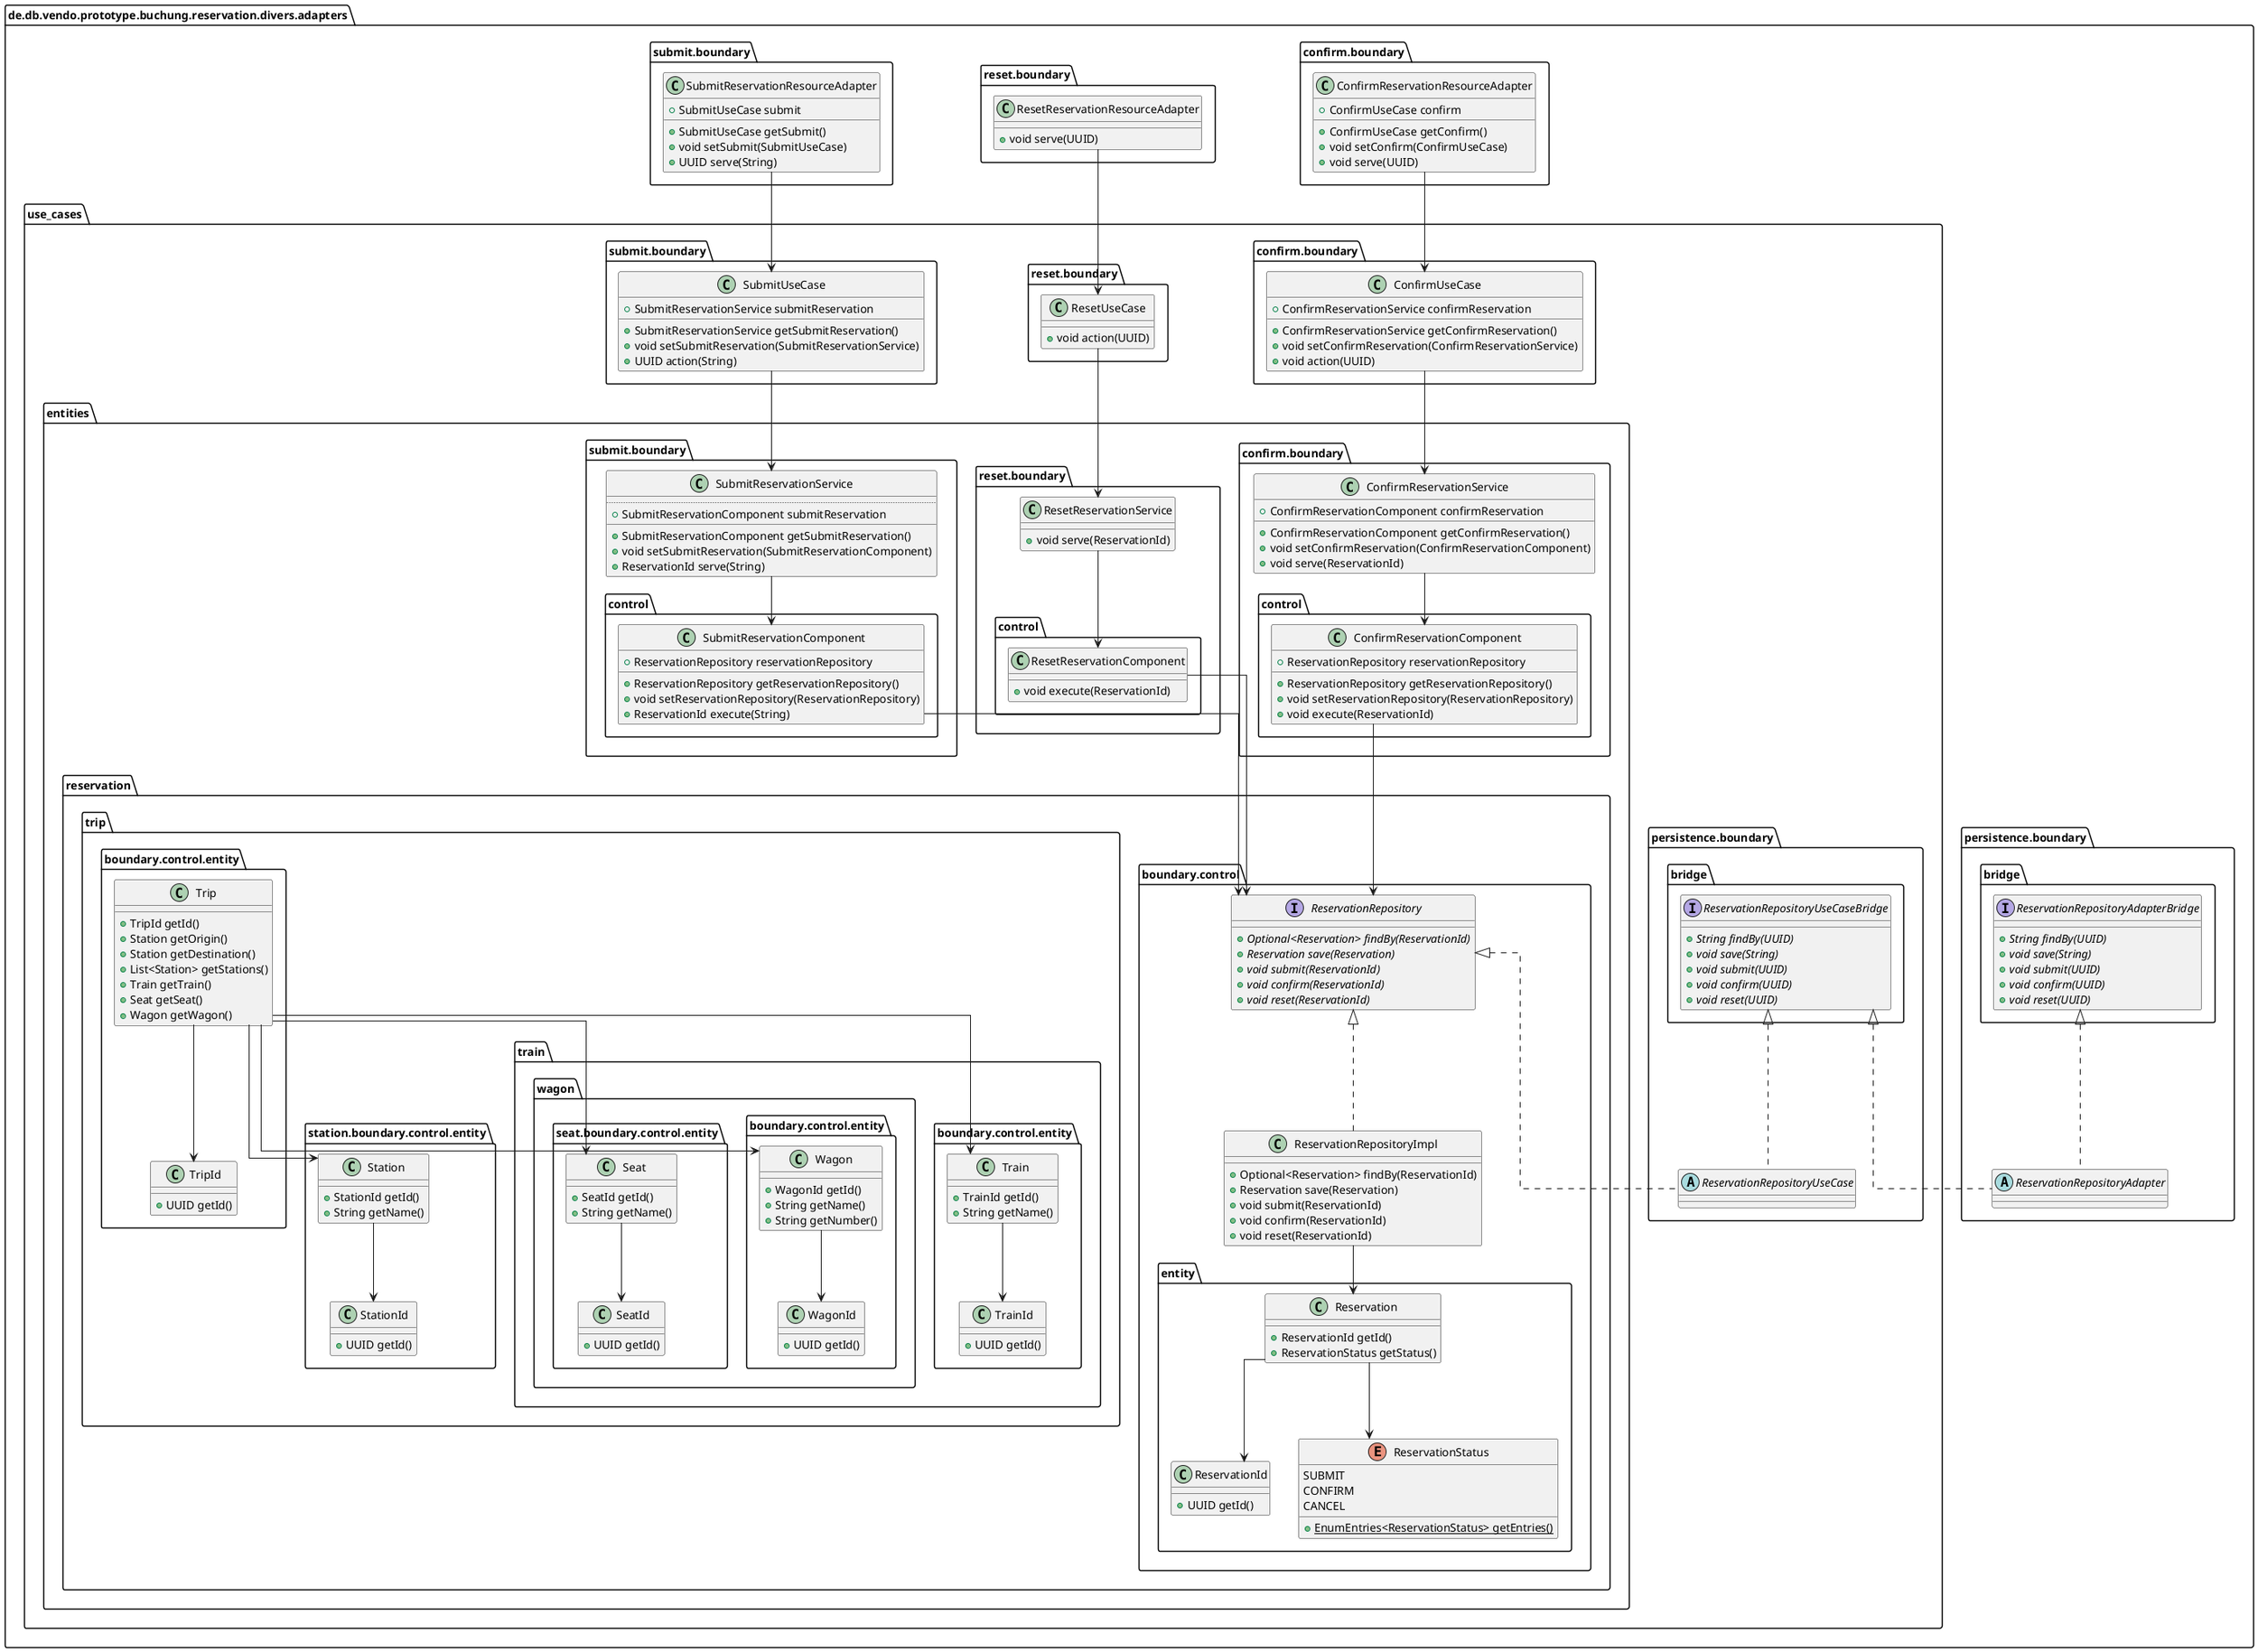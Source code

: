 @startuml
!pragma useIntermediatePackages false
skinparam linetype ortho
show stereotype

class "ConfirmReservationResourceAdapter" as de.db.vendo.prototype.buchung.reservation.divers.adapters.confirm.boundary.ConfirmReservationResourceAdapter {
  +ConfirmUseCase confirm
  __
  +ConfirmUseCase getConfirm()
  +void setConfirm(ConfirmUseCase)
  +void serve(UUID)
}
abstract class "ReservationRepositoryAdapter" as de.db.vendo.prototype.buchung.reservation.divers.adapters.persistence.boundary.ReservationRepositoryAdapter {
}
interface "ReservationRepositoryAdapterBridge" as de.db.vendo.prototype.buchung.reservation.divers.adapters.persistence.boundary.bridge.ReservationRepositoryAdapterBridge {
  + {abstract}String findBy(UUID)
  + {abstract}void save(String)
  + {abstract}void submit(UUID)
  + {abstract}void confirm(UUID)
  + {abstract}void reset(UUID)
}
class "ResetReservationResourceAdapter" as de.db.vendo.prototype.buchung.reservation.divers.adapters.reset.boundary.ResetReservationResourceAdapter {
  +void serve(UUID)
}
class "SubmitReservationResourceAdapter" as de.db.vendo.prototype.buchung.reservation.divers.adapters.submit.boundary.SubmitReservationResourceAdapter {
  +SubmitUseCase submit
  __
  +SubmitUseCase getSubmit()
  +void setSubmit(SubmitUseCase)
  +UUID serve(String)
}
class "ConfirmUseCase" as de.db.vendo.prototype.buchung.reservation.divers.adapters.use_cases.confirm.boundary.ConfirmUseCase {
  +ConfirmReservationService confirmReservation
  __
  +ConfirmReservationService getConfirmReservation()
  +void setConfirmReservation(ConfirmReservationService)
  +void action(UUID)
}
class "ConfirmReservationService" as de.db.vendo.prototype.buchung.reservation.divers.adapters.use_cases.entities.confirm.boundary.ConfirmReservationService {
  +ConfirmReservationComponent confirmReservation
  __
  +ConfirmReservationComponent getConfirmReservation()
  +void setConfirmReservation(ConfirmReservationComponent)
  +void serve(ReservationId)
}
class "ConfirmReservationComponent" as de.db.vendo.prototype.buchung.reservation.divers.adapters.use_cases.entities.confirm.boundary.control.ConfirmReservationComponent {
  +ReservationRepository reservationRepository
  __
  +ReservationRepository getReservationRepository()
  +void setReservationRepository(ReservationRepository)
  +void execute(ReservationId)
}
interface "ReservationRepository" as de.db.vendo.prototype.buchung.reservation.divers.adapters.use_cases.entities.reservation.boundary.control.ReservationRepository {
  + {abstract}Optional<Reservation> findBy(ReservationId)
  + {abstract}Reservation save(Reservation)
  + {abstract}void submit(ReservationId)
  + {abstract}void confirm(ReservationId)
  + {abstract}void reset(ReservationId)
}
class "ReservationRepositoryImpl" as de.db.vendo.prototype.buchung.reservation.divers.adapters.use_cases.entities.reservation.boundary.control.ReservationRepositoryImpl {
  +Optional<Reservation> findBy(ReservationId)
  +Reservation save(Reservation)
  +void submit(ReservationId)
  +void confirm(ReservationId)
  +void reset(ReservationId)
}
class "Reservation" as de.db.vendo.prototype.buchung.reservation.divers.adapters.use_cases.entities.reservation.boundary.control.entity.Reservation {
  +ReservationId getId()
  +ReservationStatus getStatus()
}
class "ReservationId" as de.db.vendo.prototype.buchung.reservation.divers.adapters.use_cases.entities.reservation.boundary.control.entity.ReservationId {
  +UUID getId()
}
enum "ReservationStatus" as de.db.vendo.prototype.buchung.reservation.divers.adapters.use_cases.entities.reservation.boundary.control.entity.ReservationStatus {
  SUBMIT
  CONFIRM
  CANCEL
  __
  + {static}EnumEntries<ReservationStatus> getEntries()
}
class "Trip" as de.db.vendo.prototype.buchung.reservation.divers.adapters.use_cases.entities.reservation.trip.boundary.control.entity.Trip {
  +TripId getId()
  +Station getOrigin()
  +Station getDestination()
  +List<Station> getStations()
  +Train getTrain()
  +Seat getSeat()
  +Wagon getWagon()
}
class "TripId" as de.db.vendo.prototype.buchung.reservation.divers.adapters.use_cases.entities.reservation.trip.boundary.control.entity.TripId {
  +UUID getId()
}
class "Station" as de.db.vendo.prototype.buchung.reservation.divers.adapters.use_cases.entities.reservation.trip.station.boundary.control.entity.Station {
  +StationId getId()
  +String getName()
}
class "StationId" as de.db.vendo.prototype.buchung.reservation.divers.adapters.use_cases.entities.reservation.trip.station.boundary.control.entity.StationId {
  +UUID getId()
}
class "Train" as de.db.vendo.prototype.buchung.reservation.divers.adapters.use_cases.entities.reservation.trip.train.boundary.control.entity.Train {
  +TrainId getId()
  +String getName()
}
class "TrainId" as de.db.vendo.prototype.buchung.reservation.divers.adapters.use_cases.entities.reservation.trip.train.boundary.control.entity.TrainId {
  +UUID getId()
}
class "Wagon" as de.db.vendo.prototype.buchung.reservation.divers.adapters.use_cases.entities.reservation.trip.train.wagon.boundary.control.entity.Wagon {
  +WagonId getId()
  +String getName()
  +String getNumber()
}
class "WagonId" as de.db.vendo.prototype.buchung.reservation.divers.adapters.use_cases.entities.reservation.trip.train.wagon.boundary.control.entity.WagonId {
  +UUID getId()
}
class "Seat" as de.db.vendo.prototype.buchung.reservation.divers.adapters.use_cases.entities.reservation.trip.train.wagon.seat.boundary.control.entity.Seat {
  +SeatId getId()
  +String getName()
}
class "SeatId" as de.db.vendo.prototype.buchung.reservation.divers.adapters.use_cases.entities.reservation.trip.train.wagon.seat.boundary.control.entity.SeatId {
  +UUID getId()
}
class "ResetReservationService" as de.db.vendo.prototype.buchung.reservation.divers.adapters.use_cases.entities.reset.boundary.ResetReservationService {
  +void serve(ReservationId)
}
class "ResetReservationComponent" as de.db.vendo.prototype.buchung.reservation.divers.adapters.use_cases.entities.reset.boundary.control.ResetReservationComponent {
  +void execute(ReservationId)
}
class "SubmitReservationService" as de.db.vendo.prototype.buchung.reservation.divers.adapters.use_cases.entities.submit.boundary.SubmitReservationService {
  ..
  +SubmitReservationComponent submitReservation
  __
  +SubmitReservationComponent getSubmitReservation()
  +void setSubmitReservation(SubmitReservationComponent)
  +ReservationId serve(String)
}
class "SubmitReservationComponent" as de.db.vendo.prototype.buchung.reservation.divers.adapters.use_cases.entities.submit.boundary.control.SubmitReservationComponent {
  +ReservationRepository reservationRepository
  __
  +ReservationRepository getReservationRepository()
  +void setReservationRepository(ReservationRepository)
  +ReservationId execute(String)
}
abstract class "ReservationRepositoryUseCase" as de.db.vendo.prototype.buchung.reservation.divers.adapters.use_cases.persistence.boundary.ReservationRepositoryUseCase {
}
interface "ReservationRepositoryUseCaseBridge" as de.db.vendo.prototype.buchung.reservation.divers.adapters.use_cases.persistence.boundary.bridge.ReservationRepositoryUseCaseBridge {
  + {abstract}String findBy(UUID)
  + {abstract}void save(String)
  + {abstract}void submit(UUID)
  + {abstract}void confirm(UUID)
  + {abstract}void reset(UUID)
}
class "ResetUseCase" as de.db.vendo.prototype.buchung.reservation.divers.adapters.use_cases.reset.boundary.ResetUseCase {
  +void action(UUID)
}
class "SubmitUseCase" as de.db.vendo.prototype.buchung.reservation.divers.adapters.use_cases.submit.boundary.SubmitUseCase {
  +SubmitReservationService submitReservation
  __
  +SubmitReservationService getSubmitReservation()
  +void setSubmitReservation(SubmitReservationService)
  +UUID action(String)
}
de.db.vendo.prototype.buchung.reservation.divers.adapters.confirm.boundary.ConfirmReservationResourceAdapter --> de.db.vendo.prototype.buchung.reservation.divers.adapters.use_cases.confirm.boundary.ConfirmUseCase
de.db.vendo.prototype.buchung.reservation.divers.adapters.persistence.boundary.ReservationRepositoryAdapter .u.|> de.db.vendo.prototype.buchung.reservation.divers.adapters.use_cases.persistence.boundary.bridge.ReservationRepositoryUseCaseBridge
de.db.vendo.prototype.buchung.reservation.divers.adapters.persistence.boundary.ReservationRepositoryAdapter .u.|> de.db.vendo.prototype.buchung.reservation.divers.adapters.persistence.boundary.bridge.ReservationRepositoryAdapterBridge
de.db.vendo.prototype.buchung.reservation.divers.adapters.reset.boundary.ResetReservationResourceAdapter --> de.db.vendo.prototype.buchung.reservation.divers.adapters.use_cases.reset.boundary.ResetUseCase
de.db.vendo.prototype.buchung.reservation.divers.adapters.submit.boundary.SubmitReservationResourceAdapter --> de.db.vendo.prototype.buchung.reservation.divers.adapters.use_cases.submit.boundary.SubmitUseCase
de.db.vendo.prototype.buchung.reservation.divers.adapters.use_cases.confirm.boundary.ConfirmUseCase --> de.db.vendo.prototype.buchung.reservation.divers.adapters.use_cases.entities.confirm.boundary.ConfirmReservationService
de.db.vendo.prototype.buchung.reservation.divers.adapters.use_cases.entities.confirm.boundary.ConfirmReservationService --> de.db.vendo.prototype.buchung.reservation.divers.adapters.use_cases.entities.confirm.boundary.control.ConfirmReservationComponent
de.db.vendo.prototype.buchung.reservation.divers.adapters.use_cases.entities.confirm.boundary.control.ConfirmReservationComponent --> de.db.vendo.prototype.buchung.reservation.divers.adapters.use_cases.entities.reservation.boundary.control.ReservationRepository
de.db.vendo.prototype.buchung.reservation.divers.adapters.use_cases.entities.reservation.boundary.control.ReservationRepositoryImpl .u.|> de.db.vendo.prototype.buchung.reservation.divers.adapters.use_cases.entities.reservation.boundary.control.ReservationRepository
de.db.vendo.prototype.buchung.reservation.divers.adapters.use_cases.entities.reservation.boundary.control.ReservationRepositoryImpl --> de.db.vendo.prototype.buchung.reservation.divers.adapters.use_cases.entities.reservation.boundary.control.entity.Reservation
de.db.vendo.prototype.buchung.reservation.divers.adapters.use_cases.entities.reservation.boundary.control.entity.Reservation --> de.db.vendo.prototype.buchung.reservation.divers.adapters.use_cases.entities.reservation.boundary.control.entity.ReservationId
de.db.vendo.prototype.buchung.reservation.divers.adapters.use_cases.entities.reservation.boundary.control.entity.Reservation --> de.db.vendo.prototype.buchung.reservation.divers.adapters.use_cases.entities.reservation.boundary.control.entity.ReservationStatus
de.db.vendo.prototype.buchung.reservation.divers.adapters.use_cases.entities.reservation.trip.boundary.control.entity.Trip --> de.db.vendo.prototype.buchung.reservation.divers.adapters.use_cases.entities.reservation.trip.boundary.control.entity.TripId
de.db.vendo.prototype.buchung.reservation.divers.adapters.use_cases.entities.reservation.trip.boundary.control.entity.Trip --> de.db.vendo.prototype.buchung.reservation.divers.adapters.use_cases.entities.reservation.trip.station.boundary.control.entity.Station
de.db.vendo.prototype.buchung.reservation.divers.adapters.use_cases.entities.reservation.trip.boundary.control.entity.Trip --> de.db.vendo.prototype.buchung.reservation.divers.adapters.use_cases.entities.reservation.trip.train.wagon.seat.boundary.control.entity.Seat
de.db.vendo.prototype.buchung.reservation.divers.adapters.use_cases.entities.reservation.trip.boundary.control.entity.Trip --> de.db.vendo.prototype.buchung.reservation.divers.adapters.use_cases.entities.reservation.trip.train.boundary.control.entity.Train
de.db.vendo.prototype.buchung.reservation.divers.adapters.use_cases.entities.reservation.trip.boundary.control.entity.Trip --> de.db.vendo.prototype.buchung.reservation.divers.adapters.use_cases.entities.reservation.trip.train.wagon.boundary.control.entity.Wagon
de.db.vendo.prototype.buchung.reservation.divers.adapters.use_cases.entities.reservation.trip.station.boundary.control.entity.Station --> de.db.vendo.prototype.buchung.reservation.divers.adapters.use_cases.entities.reservation.trip.station.boundary.control.entity.StationId
de.db.vendo.prototype.buchung.reservation.divers.adapters.use_cases.entities.reservation.trip.train.boundary.control.entity.Train --> de.db.vendo.prototype.buchung.reservation.divers.adapters.use_cases.entities.reservation.trip.train.boundary.control.entity.TrainId
de.db.vendo.prototype.buchung.reservation.divers.adapters.use_cases.entities.reservation.trip.train.wagon.boundary.control.entity.Wagon --> de.db.vendo.prototype.buchung.reservation.divers.adapters.use_cases.entities.reservation.trip.train.wagon.boundary.control.entity.WagonId
de.db.vendo.prototype.buchung.reservation.divers.adapters.use_cases.entities.reservation.trip.train.wagon.seat.boundary.control.entity.Seat --> de.db.vendo.prototype.buchung.reservation.divers.adapters.use_cases.entities.reservation.trip.train.wagon.seat.boundary.control.entity.SeatId
de.db.vendo.prototype.buchung.reservation.divers.adapters.use_cases.entities.reset.boundary.ResetReservationService --> de.db.vendo.prototype.buchung.reservation.divers.adapters.use_cases.entities.reset.boundary.control.ResetReservationComponent
de.db.vendo.prototype.buchung.reservation.divers.adapters.use_cases.entities.reset.boundary.control.ResetReservationComponent --> de.db.vendo.prototype.buchung.reservation.divers.adapters.use_cases.entities.reservation.boundary.control.ReservationRepository
de.db.vendo.prototype.buchung.reservation.divers.adapters.use_cases.entities.submit.boundary.SubmitReservationService --> de.db.vendo.prototype.buchung.reservation.divers.adapters.use_cases.entities.submit.boundary.control.SubmitReservationComponent
de.db.vendo.prototype.buchung.reservation.divers.adapters.use_cases.entities.submit.boundary.control.SubmitReservationComponent --> de.db.vendo.prototype.buchung.reservation.divers.adapters.use_cases.entities.reservation.boundary.control.ReservationRepository
de.db.vendo.prototype.buchung.reservation.divers.adapters.use_cases.persistence.boundary.ReservationRepositoryUseCase .u.|> de.db.vendo.prototype.buchung.reservation.divers.adapters.use_cases.entities.reservation.boundary.control.ReservationRepository
de.db.vendo.prototype.buchung.reservation.divers.adapters.use_cases.persistence.boundary.ReservationRepositoryUseCase .u.|> de.db.vendo.prototype.buchung.reservation.divers.adapters.use_cases.persistence.boundary.bridge.ReservationRepositoryUseCaseBridge
de.db.vendo.prototype.buchung.reservation.divers.adapters.use_cases.reset.boundary.ResetUseCase --> de.db.vendo.prototype.buchung.reservation.divers.adapters.use_cases.entities.reset.boundary.ResetReservationService
de.db.vendo.prototype.buchung.reservation.divers.adapters.use_cases.submit.boundary.SubmitUseCase --> de.db.vendo.prototype.buchung.reservation.divers.adapters.use_cases.entities.submit.boundary.SubmitReservationService
@enduml

